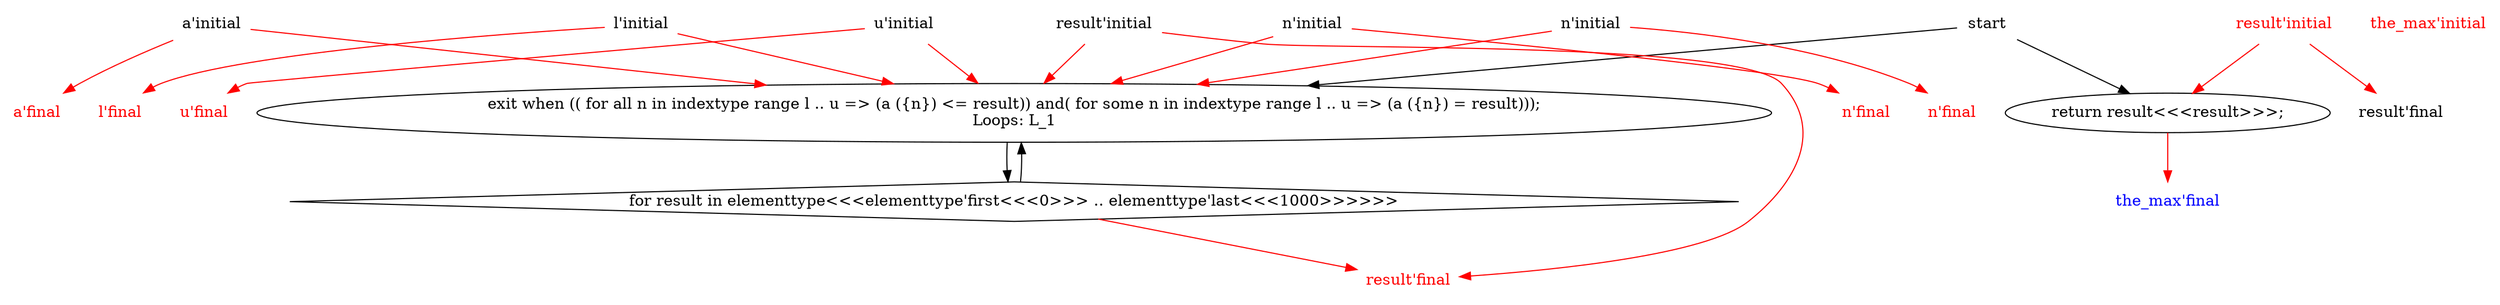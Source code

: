// the_max_pdg
digraph G {
   graph [splines=True];
    1 [label="start",shape="plaintext"];
    3 [label="a'initial",shape="plaintext"];
    4 [label="a'final",shape="plaintext",fontcolor="red"];
    5 [label="l'initial",shape="plaintext"];
    6 [label="l'final",shape="plaintext",fontcolor="red"];
    7 [label="u'initial",shape="plaintext"];
    8 [label="u'final",shape="plaintext",fontcolor="red"];
    9 [label="n'initial",shape="plaintext"];
    10 [label="n'final",shape="plaintext",fontcolor="red"];
    11 [label="n'initial",shape="plaintext"];
    12 [label="n'final",shape="plaintext",fontcolor="red"];
    13 [label="the_max'initial",shape="plaintext",fontcolor="red"];
    14 [label="the_max'final",shape="plaintext",fontcolor="blue"];
    16 [label="result'initial",shape="plaintext",fontcolor="red"];
    17 [label="result'final",shape="plaintext"];
    19 [label="exit when (( for all n in indextype range l .. u => (a ({n}) <= result)) and( for some n in indextype range l .. u => (a ({n}) = result)));\nLoops:&nbsp;L_1"];
    20 [label="result'initial",shape="plaintext"];
    21 [label="result'final",shape="plaintext",fontcolor="red"];
    22 [label="for result in elementtype<<<elementtype'first<<<0>>> .. elementtype'last<<<1000>>>>>>",shape="diamond"];
    23 [label="return result<<<result>>>;"];

    1 ->  19 [arrowType="normal"];
    1 ->  23 [arrowType="normal"];
    3 ->  4 [arrowType="normal",color="red"];
    3 ->  19 [arrowType="normal",color="red"];
    5 ->  6 [arrowType="normal",color="red"];
    5 ->  19 [arrowType="normal",color="red"];
    7 ->  8 [arrowType="normal",color="red"];
    7 ->  19 [arrowType="normal",color="red"];
    9 ->  10 [arrowType="normal",color="red"];
    9 ->  19 [arrowType="normal",color="red"];
    11 ->  12 [arrowType="normal",color="red"];
    11 ->  19 [arrowType="normal",color="red"];
    16 ->  17 [arrowType="normal",color="red"];
    16 ->  23 [arrowType="normal",color="red"];
    19 ->  22 [arrowType="normal"];
    20 ->  19 [arrowType="normal",color="red"];
    20 ->  21 [arrowType="normal",color="red"];
    22 ->  19 [arrowType="normal"];
    22 ->  21 [arrowType="normal",color="red"];
    23 ->  14 [arrowType="normal",color="red"];
}

